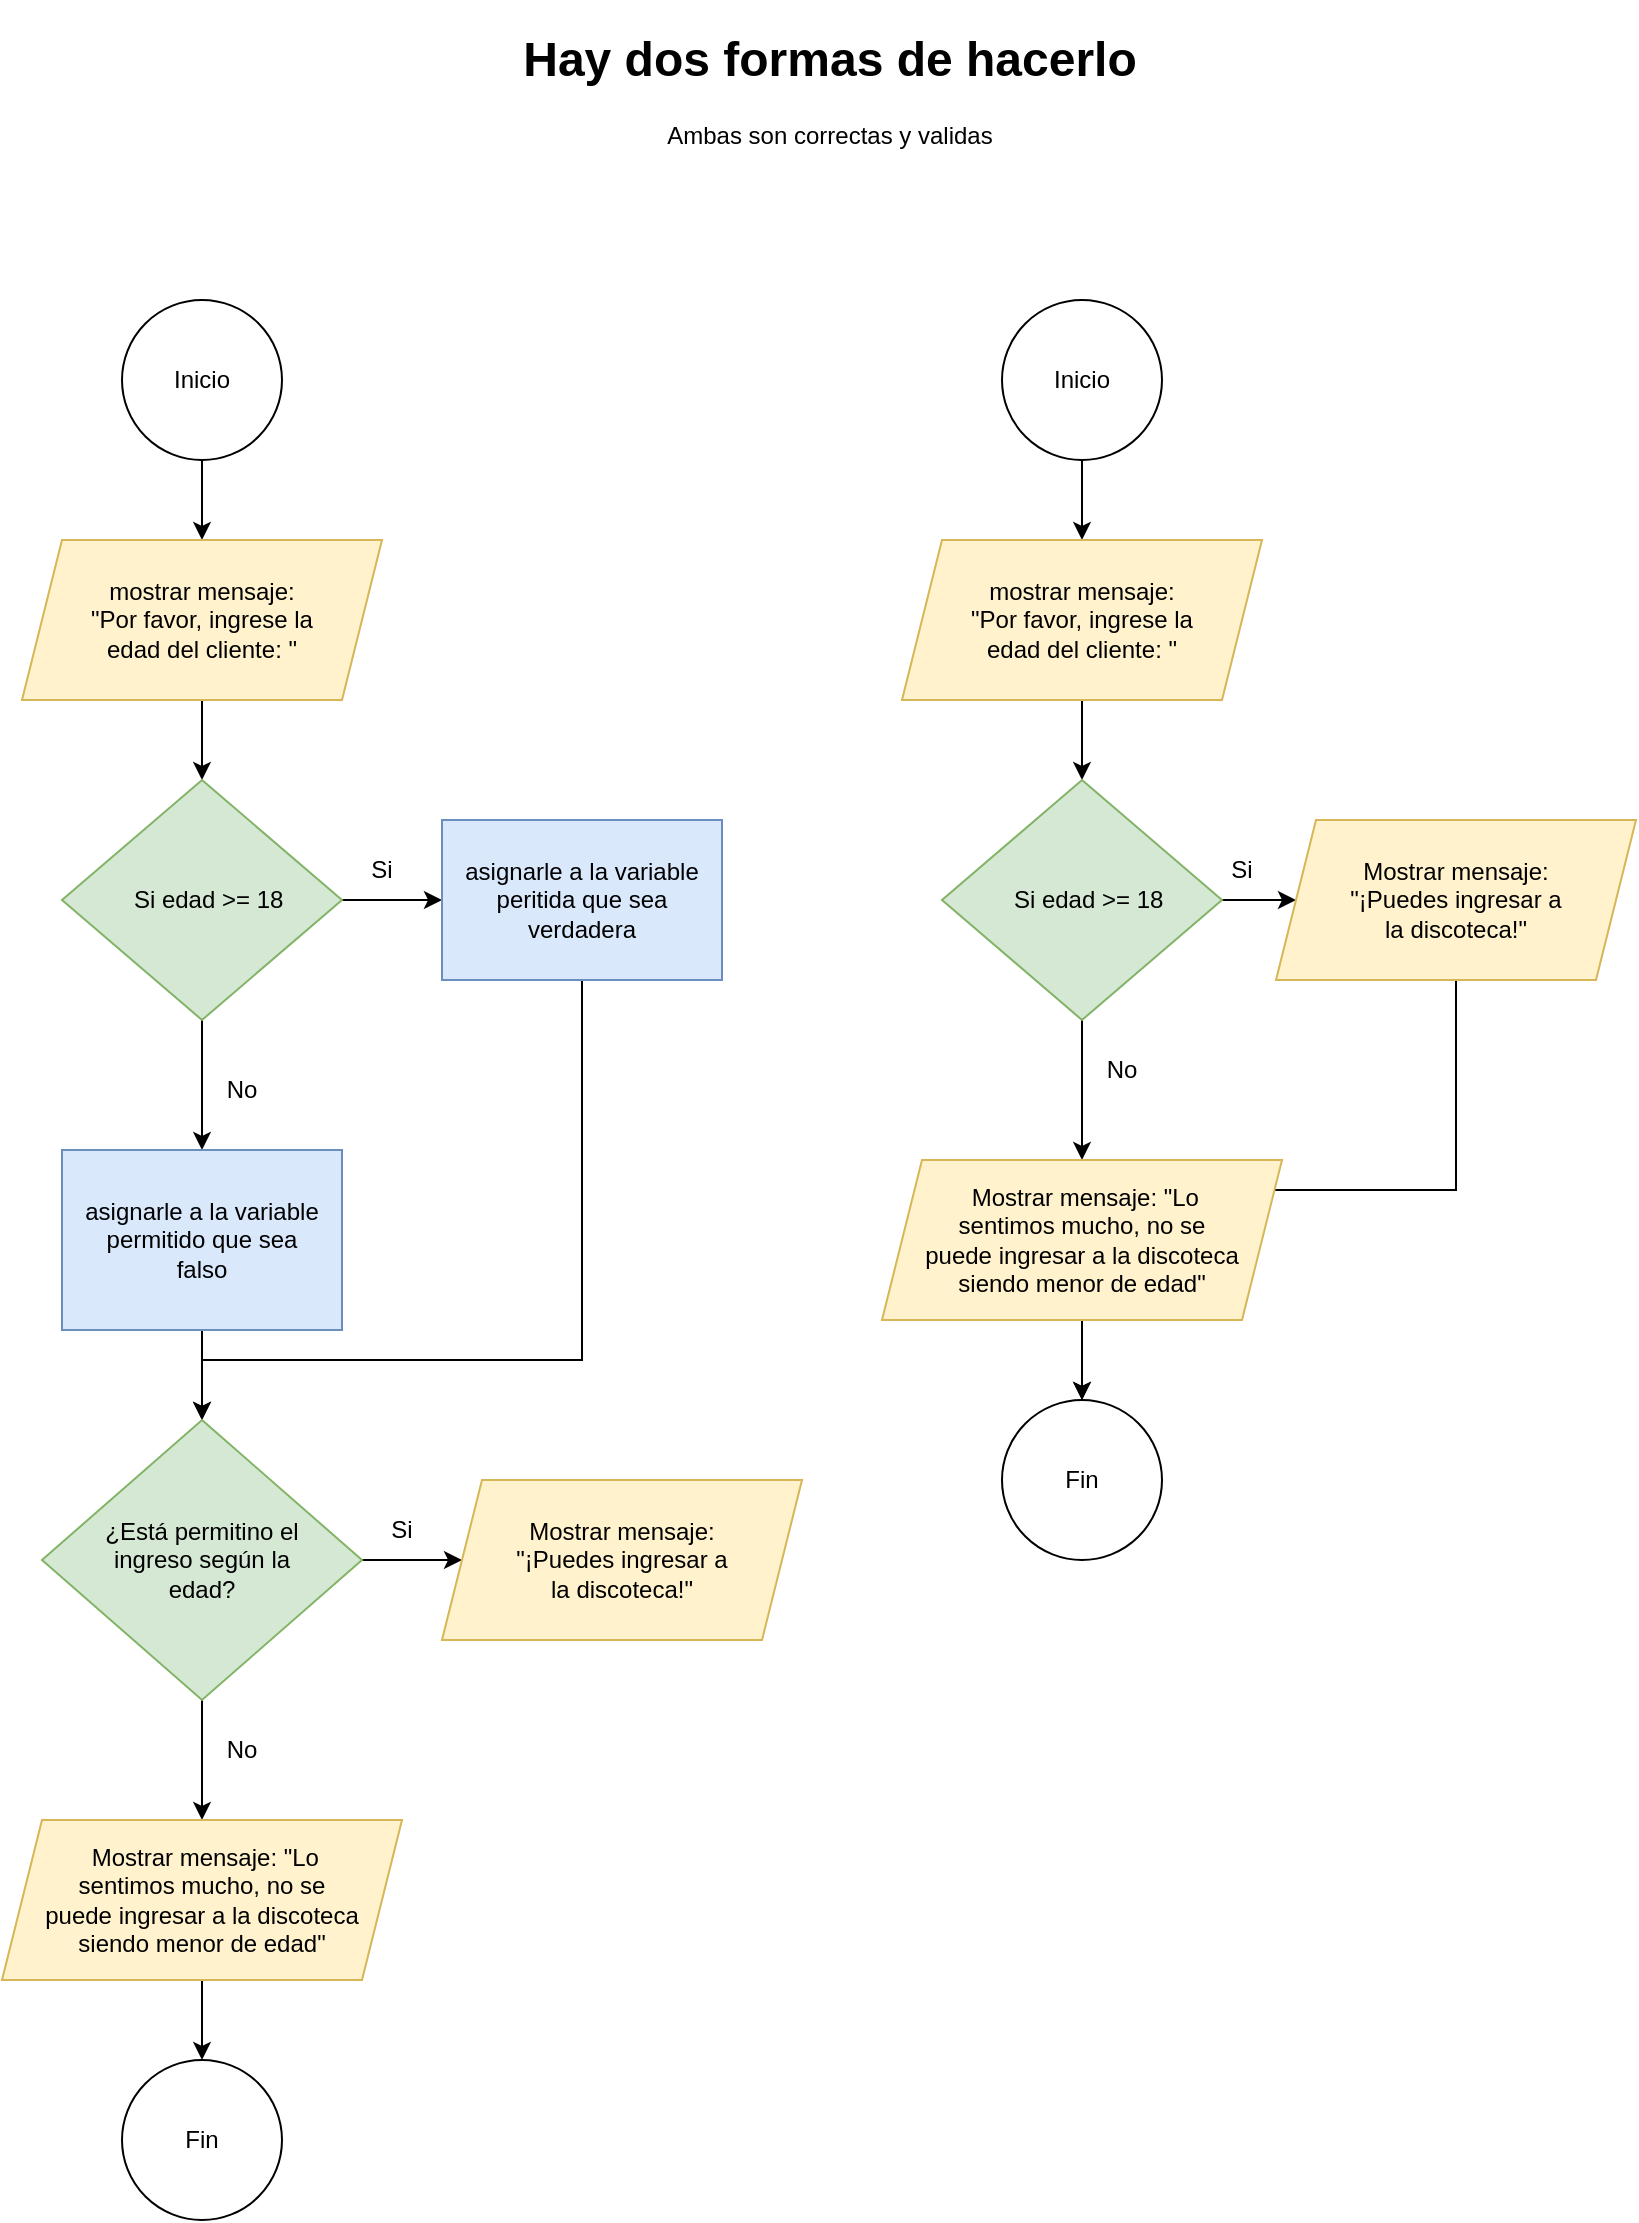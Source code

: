 <mxfile version="21.6.8" type="device">
  <diagram id="C5RBs43oDa-KdzZeNtuy" name="Page-1">
    <mxGraphModel dx="1509" dy="888" grid="1" gridSize="10" guides="1" tooltips="1" connect="1" arrows="1" fold="1" page="1" pageScale="1" pageWidth="827" pageHeight="1169" math="0" shadow="0">
      <root>
        <mxCell id="WIyWlLk6GJQsqaUBKTNV-0" />
        <mxCell id="WIyWlLk6GJQsqaUBKTNV-1" parent="WIyWlLk6GJQsqaUBKTNV-0" />
        <mxCell id="-FB2nGxRPnSp2GToezw6-4" style="edgeStyle=orthogonalEdgeStyle;rounded=0;orthogonalLoop=1;jettySize=auto;html=1;exitX=0.5;exitY=1;exitDx=0;exitDy=0;entryX=0.5;entryY=0;entryDx=0;entryDy=0;" edge="1" parent="WIyWlLk6GJQsqaUBKTNV-1" source="-FB2nGxRPnSp2GToezw6-0" target="-FB2nGxRPnSp2GToezw6-2">
          <mxGeometry relative="1" as="geometry" />
        </mxCell>
        <mxCell id="-FB2nGxRPnSp2GToezw6-0" value="" style="ellipse;whiteSpace=wrap;html=1;aspect=fixed;" vertex="1" parent="WIyWlLk6GJQsqaUBKTNV-1">
          <mxGeometry x="60" y="160" width="80" height="80" as="geometry" />
        </mxCell>
        <mxCell id="-FB2nGxRPnSp2GToezw6-1" value="Inicio" style="text;html=1;strokeColor=none;fillColor=none;align=center;verticalAlign=middle;whiteSpace=wrap;rounded=0;" vertex="1" parent="WIyWlLk6GJQsqaUBKTNV-1">
          <mxGeometry x="70" y="185" width="60" height="30" as="geometry" />
        </mxCell>
        <mxCell id="-FB2nGxRPnSp2GToezw6-7" style="edgeStyle=orthogonalEdgeStyle;rounded=0;orthogonalLoop=1;jettySize=auto;html=1;exitX=0.5;exitY=1;exitDx=0;exitDy=0;entryX=0.5;entryY=0;entryDx=0;entryDy=0;" edge="1" parent="WIyWlLk6GJQsqaUBKTNV-1" source="-FB2nGxRPnSp2GToezw6-2" target="-FB2nGxRPnSp2GToezw6-5">
          <mxGeometry relative="1" as="geometry" />
        </mxCell>
        <mxCell id="-FB2nGxRPnSp2GToezw6-2" value="" style="shape=parallelogram;perimeter=parallelogramPerimeter;whiteSpace=wrap;html=1;fixedSize=1;fillColor=#fff2cc;strokeColor=#d6b656;" vertex="1" parent="WIyWlLk6GJQsqaUBKTNV-1">
          <mxGeometry x="10" y="280" width="180" height="80" as="geometry" />
        </mxCell>
        <mxCell id="-FB2nGxRPnSp2GToezw6-3" value="mostrar mensaje: &quot;Por favor, ingrese la edad del cliente: &quot;" style="text;html=1;strokeColor=none;fillColor=none;align=center;verticalAlign=middle;whiteSpace=wrap;rounded=0;" vertex="1" parent="WIyWlLk6GJQsqaUBKTNV-1">
          <mxGeometry x="40" y="305" width="120" height="30" as="geometry" />
        </mxCell>
        <mxCell id="-FB2nGxRPnSp2GToezw6-10" style="edgeStyle=orthogonalEdgeStyle;rounded=0;orthogonalLoop=1;jettySize=auto;html=1;exitX=1;exitY=0.5;exitDx=0;exitDy=0;entryX=0;entryY=0.5;entryDx=0;entryDy=0;" edge="1" parent="WIyWlLk6GJQsqaUBKTNV-1" source="-FB2nGxRPnSp2GToezw6-5" target="-FB2nGxRPnSp2GToezw6-8">
          <mxGeometry relative="1" as="geometry" />
        </mxCell>
        <mxCell id="-FB2nGxRPnSp2GToezw6-14" style="edgeStyle=orthogonalEdgeStyle;rounded=0;orthogonalLoop=1;jettySize=auto;html=1;exitX=0.5;exitY=1;exitDx=0;exitDy=0;entryX=0.5;entryY=0;entryDx=0;entryDy=0;" edge="1" parent="WIyWlLk6GJQsqaUBKTNV-1" source="-FB2nGxRPnSp2GToezw6-5" target="-FB2nGxRPnSp2GToezw6-12">
          <mxGeometry relative="1" as="geometry" />
        </mxCell>
        <mxCell id="-FB2nGxRPnSp2GToezw6-5" value="" style="rhombus;whiteSpace=wrap;html=1;fillColor=#d5e8d4;strokeColor=#82b366;" vertex="1" parent="WIyWlLk6GJQsqaUBKTNV-1">
          <mxGeometry x="30" y="400" width="140" height="120" as="geometry" />
        </mxCell>
        <mxCell id="-FB2nGxRPnSp2GToezw6-6" value="Si edad &amp;gt;= 18&amp;nbsp;" style="text;html=1;strokeColor=none;fillColor=none;align=center;verticalAlign=middle;whiteSpace=wrap;rounded=0;" vertex="1" parent="WIyWlLk6GJQsqaUBKTNV-1">
          <mxGeometry x="60" y="445" width="90" height="30" as="geometry" />
        </mxCell>
        <mxCell id="-FB2nGxRPnSp2GToezw6-23" style="edgeStyle=orthogonalEdgeStyle;rounded=0;orthogonalLoop=1;jettySize=auto;html=1;exitX=0.5;exitY=1;exitDx=0;exitDy=0;entryX=0.5;entryY=0;entryDx=0;entryDy=0;" edge="1" parent="WIyWlLk6GJQsqaUBKTNV-1" source="-FB2nGxRPnSp2GToezw6-8" target="-FB2nGxRPnSp2GToezw6-16">
          <mxGeometry relative="1" as="geometry">
            <Array as="points">
              <mxPoint x="290" y="690" />
              <mxPoint x="100" y="690" />
            </Array>
          </mxGeometry>
        </mxCell>
        <mxCell id="-FB2nGxRPnSp2GToezw6-8" value="" style="rounded=0;whiteSpace=wrap;html=1;fillColor=#dae8fc;strokeColor=#6c8ebf;" vertex="1" parent="WIyWlLk6GJQsqaUBKTNV-1">
          <mxGeometry x="220" y="420" width="140" height="80" as="geometry" />
        </mxCell>
        <mxCell id="-FB2nGxRPnSp2GToezw6-9" value="asignarle a la variable peritida que sea verdadera" style="text;html=1;strokeColor=none;fillColor=none;align=center;verticalAlign=middle;whiteSpace=wrap;rounded=0;" vertex="1" parent="WIyWlLk6GJQsqaUBKTNV-1">
          <mxGeometry x="230" y="445" width="120" height="30" as="geometry" />
        </mxCell>
        <mxCell id="-FB2nGxRPnSp2GToezw6-11" value="Si" style="text;html=1;strokeColor=none;fillColor=none;align=center;verticalAlign=middle;whiteSpace=wrap;rounded=0;" vertex="1" parent="WIyWlLk6GJQsqaUBKTNV-1">
          <mxGeometry x="160" y="430" width="60" height="30" as="geometry" />
        </mxCell>
        <mxCell id="-FB2nGxRPnSp2GToezw6-18" style="edgeStyle=orthogonalEdgeStyle;rounded=0;orthogonalLoop=1;jettySize=auto;html=1;exitX=0.5;exitY=1;exitDx=0;exitDy=0;entryX=0.5;entryY=0;entryDx=0;entryDy=0;" edge="1" parent="WIyWlLk6GJQsqaUBKTNV-1" source="-FB2nGxRPnSp2GToezw6-12" target="-FB2nGxRPnSp2GToezw6-16">
          <mxGeometry relative="1" as="geometry" />
        </mxCell>
        <mxCell id="-FB2nGxRPnSp2GToezw6-12" value="" style="rounded=0;whiteSpace=wrap;html=1;fillColor=#dae8fc;strokeColor=#6c8ebf;" vertex="1" parent="WIyWlLk6GJQsqaUBKTNV-1">
          <mxGeometry x="30" y="585" width="140" height="90" as="geometry" />
        </mxCell>
        <mxCell id="-FB2nGxRPnSp2GToezw6-13" value="asignarle a la variable permitido que sea falso" style="text;html=1;strokeColor=none;fillColor=none;align=center;verticalAlign=middle;whiteSpace=wrap;rounded=0;" vertex="1" parent="WIyWlLk6GJQsqaUBKTNV-1">
          <mxGeometry x="40" y="615" width="120" height="30" as="geometry" />
        </mxCell>
        <mxCell id="-FB2nGxRPnSp2GToezw6-15" value="No" style="text;html=1;strokeColor=none;fillColor=none;align=center;verticalAlign=middle;whiteSpace=wrap;rounded=0;" vertex="1" parent="WIyWlLk6GJQsqaUBKTNV-1">
          <mxGeometry x="100" y="540" width="40" height="30" as="geometry" />
        </mxCell>
        <mxCell id="-FB2nGxRPnSp2GToezw6-21" style="edgeStyle=orthogonalEdgeStyle;rounded=0;orthogonalLoop=1;jettySize=auto;html=1;exitX=1;exitY=0.5;exitDx=0;exitDy=0;entryX=0;entryY=0.5;entryDx=0;entryDy=0;" edge="1" parent="WIyWlLk6GJQsqaUBKTNV-1" source="-FB2nGxRPnSp2GToezw6-16" target="-FB2nGxRPnSp2GToezw6-19">
          <mxGeometry relative="1" as="geometry" />
        </mxCell>
        <mxCell id="-FB2nGxRPnSp2GToezw6-26" style="edgeStyle=orthogonalEdgeStyle;rounded=0;orthogonalLoop=1;jettySize=auto;html=1;exitX=0.5;exitY=1;exitDx=0;exitDy=0;entryX=0.5;entryY=0;entryDx=0;entryDy=0;" edge="1" parent="WIyWlLk6GJQsqaUBKTNV-1" source="-FB2nGxRPnSp2GToezw6-16" target="-FB2nGxRPnSp2GToezw6-24">
          <mxGeometry relative="1" as="geometry" />
        </mxCell>
        <mxCell id="-FB2nGxRPnSp2GToezw6-16" value="" style="rhombus;whiteSpace=wrap;html=1;fillColor=#d5e8d4;strokeColor=#82b366;" vertex="1" parent="WIyWlLk6GJQsqaUBKTNV-1">
          <mxGeometry x="20" y="720" width="160" height="140" as="geometry" />
        </mxCell>
        <mxCell id="-FB2nGxRPnSp2GToezw6-17" value="¿Está permitino el ingreso según la edad?" style="text;html=1;strokeColor=none;fillColor=none;align=center;verticalAlign=middle;whiteSpace=wrap;rounded=0;" vertex="1" parent="WIyWlLk6GJQsqaUBKTNV-1">
          <mxGeometry x="40" y="770" width="120" height="40" as="geometry" />
        </mxCell>
        <mxCell id="-FB2nGxRPnSp2GToezw6-19" value="" style="shape=parallelogram;perimeter=parallelogramPerimeter;whiteSpace=wrap;html=1;fixedSize=1;fillColor=#fff2cc;strokeColor=#d6b656;" vertex="1" parent="WIyWlLk6GJQsqaUBKTNV-1">
          <mxGeometry x="220" y="750" width="180" height="80" as="geometry" />
        </mxCell>
        <mxCell id="-FB2nGxRPnSp2GToezw6-20" value="Mostrar mensaje: &quot;¡Puedes ingresar a la discoteca!&quot;" style="text;html=1;strokeColor=none;fillColor=none;align=center;verticalAlign=middle;whiteSpace=wrap;rounded=0;" vertex="1" parent="WIyWlLk6GJQsqaUBKTNV-1">
          <mxGeometry x="250" y="775" width="120" height="30" as="geometry" />
        </mxCell>
        <mxCell id="-FB2nGxRPnSp2GToezw6-22" value="Si" style="text;html=1;strokeColor=none;fillColor=none;align=center;verticalAlign=middle;whiteSpace=wrap;rounded=0;" vertex="1" parent="WIyWlLk6GJQsqaUBKTNV-1">
          <mxGeometry x="170" y="760" width="60" height="30" as="geometry" />
        </mxCell>
        <mxCell id="-FB2nGxRPnSp2GToezw6-30" style="edgeStyle=orthogonalEdgeStyle;rounded=0;orthogonalLoop=1;jettySize=auto;html=1;exitX=0.5;exitY=1;exitDx=0;exitDy=0;entryX=0.5;entryY=0;entryDx=0;entryDy=0;" edge="1" parent="WIyWlLk6GJQsqaUBKTNV-1" source="-FB2nGxRPnSp2GToezw6-24" target="-FB2nGxRPnSp2GToezw6-28">
          <mxGeometry relative="1" as="geometry" />
        </mxCell>
        <mxCell id="-FB2nGxRPnSp2GToezw6-24" value="" style="shape=parallelogram;perimeter=parallelogramPerimeter;whiteSpace=wrap;html=1;fixedSize=1;fillColor=#fff2cc;strokeColor=#d6b656;" vertex="1" parent="WIyWlLk6GJQsqaUBKTNV-1">
          <mxGeometry y="920" width="200" height="80" as="geometry" />
        </mxCell>
        <mxCell id="-FB2nGxRPnSp2GToezw6-25" value="&amp;nbsp;Mostrar mensaje: &quot;Lo sentimos mucho, no se puede ingresar a la discoteca siendo menor de edad&quot;" style="text;html=1;strokeColor=none;fillColor=none;align=center;verticalAlign=middle;whiteSpace=wrap;rounded=0;" vertex="1" parent="WIyWlLk6GJQsqaUBKTNV-1">
          <mxGeometry x="20" y="945" width="160" height="30" as="geometry" />
        </mxCell>
        <mxCell id="-FB2nGxRPnSp2GToezw6-27" value="No" style="text;html=1;strokeColor=none;fillColor=none;align=center;verticalAlign=middle;whiteSpace=wrap;rounded=0;" vertex="1" parent="WIyWlLk6GJQsqaUBKTNV-1">
          <mxGeometry x="100" y="870" width="40" height="30" as="geometry" />
        </mxCell>
        <mxCell id="-FB2nGxRPnSp2GToezw6-28" value="" style="ellipse;whiteSpace=wrap;html=1;aspect=fixed;" vertex="1" parent="WIyWlLk6GJQsqaUBKTNV-1">
          <mxGeometry x="60" y="1040" width="80" height="80" as="geometry" />
        </mxCell>
        <mxCell id="-FB2nGxRPnSp2GToezw6-29" value="Fin" style="text;html=1;strokeColor=none;fillColor=none;align=center;verticalAlign=middle;whiteSpace=wrap;rounded=0;" vertex="1" parent="WIyWlLk6GJQsqaUBKTNV-1">
          <mxGeometry x="70" y="1065" width="60" height="30" as="geometry" />
        </mxCell>
        <mxCell id="-FB2nGxRPnSp2GToezw6-31" style="edgeStyle=orthogonalEdgeStyle;rounded=0;orthogonalLoop=1;jettySize=auto;html=1;exitX=0.5;exitY=1;exitDx=0;exitDy=0;entryX=0.5;entryY=0;entryDx=0;entryDy=0;" edge="1" parent="WIyWlLk6GJQsqaUBKTNV-1" source="-FB2nGxRPnSp2GToezw6-32" target="-FB2nGxRPnSp2GToezw6-35">
          <mxGeometry relative="1" as="geometry" />
        </mxCell>
        <mxCell id="-FB2nGxRPnSp2GToezw6-32" value="" style="ellipse;whiteSpace=wrap;html=1;aspect=fixed;" vertex="1" parent="WIyWlLk6GJQsqaUBKTNV-1">
          <mxGeometry x="500" y="160" width="80" height="80" as="geometry" />
        </mxCell>
        <mxCell id="-FB2nGxRPnSp2GToezw6-33" value="Inicio" style="text;html=1;strokeColor=none;fillColor=none;align=center;verticalAlign=middle;whiteSpace=wrap;rounded=0;" vertex="1" parent="WIyWlLk6GJQsqaUBKTNV-1">
          <mxGeometry x="510" y="185" width="60" height="30" as="geometry" />
        </mxCell>
        <mxCell id="-FB2nGxRPnSp2GToezw6-34" style="edgeStyle=orthogonalEdgeStyle;rounded=0;orthogonalLoop=1;jettySize=auto;html=1;exitX=0.5;exitY=1;exitDx=0;exitDy=0;entryX=0.5;entryY=0;entryDx=0;entryDy=0;" edge="1" parent="WIyWlLk6GJQsqaUBKTNV-1" source="-FB2nGxRPnSp2GToezw6-35" target="-FB2nGxRPnSp2GToezw6-39">
          <mxGeometry relative="1" as="geometry" />
        </mxCell>
        <mxCell id="-FB2nGxRPnSp2GToezw6-35" value="" style="shape=parallelogram;perimeter=parallelogramPerimeter;whiteSpace=wrap;html=1;fixedSize=1;fillColor=#fff2cc;strokeColor=#d6b656;" vertex="1" parent="WIyWlLk6GJQsqaUBKTNV-1">
          <mxGeometry x="450" y="280" width="180" height="80" as="geometry" />
        </mxCell>
        <mxCell id="-FB2nGxRPnSp2GToezw6-36" value="mostrar mensaje: &quot;Por favor, ingrese la edad del cliente: &quot;" style="text;html=1;strokeColor=none;fillColor=none;align=center;verticalAlign=middle;whiteSpace=wrap;rounded=0;" vertex="1" parent="WIyWlLk6GJQsqaUBKTNV-1">
          <mxGeometry x="480" y="305" width="120" height="30" as="geometry" />
        </mxCell>
        <mxCell id="-FB2nGxRPnSp2GToezw6-94" style="edgeStyle=orthogonalEdgeStyle;rounded=0;orthogonalLoop=1;jettySize=auto;html=1;exitX=1;exitY=0.5;exitDx=0;exitDy=0;entryX=0;entryY=0.5;entryDx=0;entryDy=0;" edge="1" parent="WIyWlLk6GJQsqaUBKTNV-1" source="-FB2nGxRPnSp2GToezw6-39" target="-FB2nGxRPnSp2GToezw6-53">
          <mxGeometry relative="1" as="geometry" />
        </mxCell>
        <mxCell id="-FB2nGxRPnSp2GToezw6-96" style="edgeStyle=orthogonalEdgeStyle;rounded=0;orthogonalLoop=1;jettySize=auto;html=1;exitX=0.5;exitY=1;exitDx=0;exitDy=0;entryX=0.5;entryY=0;entryDx=0;entryDy=0;" edge="1" parent="WIyWlLk6GJQsqaUBKTNV-1" source="-FB2nGxRPnSp2GToezw6-39" target="-FB2nGxRPnSp2GToezw6-57">
          <mxGeometry relative="1" as="geometry" />
        </mxCell>
        <mxCell id="-FB2nGxRPnSp2GToezw6-39" value="" style="rhombus;whiteSpace=wrap;html=1;fillColor=#d5e8d4;strokeColor=#82b366;" vertex="1" parent="WIyWlLk6GJQsqaUBKTNV-1">
          <mxGeometry x="470" y="400" width="140" height="120" as="geometry" />
        </mxCell>
        <mxCell id="-FB2nGxRPnSp2GToezw6-40" value="Si edad &amp;gt;= 18&amp;nbsp;" style="text;html=1;strokeColor=none;fillColor=none;align=center;verticalAlign=middle;whiteSpace=wrap;rounded=0;" vertex="1" parent="WIyWlLk6GJQsqaUBKTNV-1">
          <mxGeometry x="500" y="445" width="90" height="30" as="geometry" />
        </mxCell>
        <mxCell id="-FB2nGxRPnSp2GToezw6-44" value="Si" style="text;html=1;strokeColor=none;fillColor=none;align=center;verticalAlign=middle;whiteSpace=wrap;rounded=0;" vertex="1" parent="WIyWlLk6GJQsqaUBKTNV-1">
          <mxGeometry x="590" y="430" width="60" height="30" as="geometry" />
        </mxCell>
        <mxCell id="-FB2nGxRPnSp2GToezw6-97" style="edgeStyle=orthogonalEdgeStyle;rounded=0;orthogonalLoop=1;jettySize=auto;html=1;exitX=0.5;exitY=1;exitDx=0;exitDy=0;entryX=0.5;entryY=0;entryDx=0;entryDy=0;" edge="1" parent="WIyWlLk6GJQsqaUBKTNV-1" source="-FB2nGxRPnSp2GToezw6-53" target="-FB2nGxRPnSp2GToezw6-60">
          <mxGeometry relative="1" as="geometry" />
        </mxCell>
        <mxCell id="-FB2nGxRPnSp2GToezw6-53" value="" style="shape=parallelogram;perimeter=parallelogramPerimeter;whiteSpace=wrap;html=1;fixedSize=1;fillColor=#fff2cc;strokeColor=#d6b656;" vertex="1" parent="WIyWlLk6GJQsqaUBKTNV-1">
          <mxGeometry x="637" y="420" width="180" height="80" as="geometry" />
        </mxCell>
        <mxCell id="-FB2nGxRPnSp2GToezw6-54" value="Mostrar mensaje: &quot;¡Puedes ingresar a la discoteca!&quot;" style="text;html=1;strokeColor=none;fillColor=none;align=center;verticalAlign=middle;whiteSpace=wrap;rounded=0;" vertex="1" parent="WIyWlLk6GJQsqaUBKTNV-1">
          <mxGeometry x="667" y="445" width="120" height="30" as="geometry" />
        </mxCell>
        <mxCell id="-FB2nGxRPnSp2GToezw6-56" style="edgeStyle=orthogonalEdgeStyle;rounded=0;orthogonalLoop=1;jettySize=auto;html=1;exitX=0.5;exitY=1;exitDx=0;exitDy=0;entryX=0.5;entryY=0;entryDx=0;entryDy=0;" edge="1" parent="WIyWlLk6GJQsqaUBKTNV-1" source="-FB2nGxRPnSp2GToezw6-57" target="-FB2nGxRPnSp2GToezw6-60">
          <mxGeometry relative="1" as="geometry" />
        </mxCell>
        <mxCell id="-FB2nGxRPnSp2GToezw6-57" value="" style="shape=parallelogram;perimeter=parallelogramPerimeter;whiteSpace=wrap;html=1;fixedSize=1;fillColor=#fff2cc;strokeColor=#d6b656;" vertex="1" parent="WIyWlLk6GJQsqaUBKTNV-1">
          <mxGeometry x="440" y="590" width="200" height="80" as="geometry" />
        </mxCell>
        <mxCell id="-FB2nGxRPnSp2GToezw6-58" value="&amp;nbsp;Mostrar mensaje: &quot;Lo sentimos mucho, no se puede ingresar a la discoteca siendo menor de edad&quot;" style="text;html=1;strokeColor=none;fillColor=none;align=center;verticalAlign=middle;whiteSpace=wrap;rounded=0;" vertex="1" parent="WIyWlLk6GJQsqaUBKTNV-1">
          <mxGeometry x="460" y="615" width="160" height="30" as="geometry" />
        </mxCell>
        <mxCell id="-FB2nGxRPnSp2GToezw6-60" value="" style="ellipse;whiteSpace=wrap;html=1;aspect=fixed;" vertex="1" parent="WIyWlLk6GJQsqaUBKTNV-1">
          <mxGeometry x="500" y="710" width="80" height="80" as="geometry" />
        </mxCell>
        <mxCell id="-FB2nGxRPnSp2GToezw6-61" value="Fin" style="text;html=1;strokeColor=none;fillColor=none;align=center;verticalAlign=middle;whiteSpace=wrap;rounded=0;" vertex="1" parent="WIyWlLk6GJQsqaUBKTNV-1">
          <mxGeometry x="510" y="735" width="60" height="30" as="geometry" />
        </mxCell>
        <mxCell id="-FB2nGxRPnSp2GToezw6-93" value="No" style="text;html=1;strokeColor=none;fillColor=none;align=center;verticalAlign=middle;whiteSpace=wrap;rounded=0;" vertex="1" parent="WIyWlLk6GJQsqaUBKTNV-1">
          <mxGeometry x="540" y="530" width="40" height="30" as="geometry" />
        </mxCell>
        <mxCell id="-FB2nGxRPnSp2GToezw6-102" value="&lt;h1&gt;Hay dos formas de hacerlo&lt;/h1&gt;&lt;p&gt;Ambas son correctas y validas&lt;/p&gt;" style="text;html=1;strokeColor=none;fillColor=none;spacing=5;spacingTop=-20;whiteSpace=wrap;overflow=hidden;rounded=0;align=center;" vertex="1" parent="WIyWlLk6GJQsqaUBKTNV-1">
          <mxGeometry x="254" y="20" width="320" height="120" as="geometry" />
        </mxCell>
      </root>
    </mxGraphModel>
  </diagram>
</mxfile>
